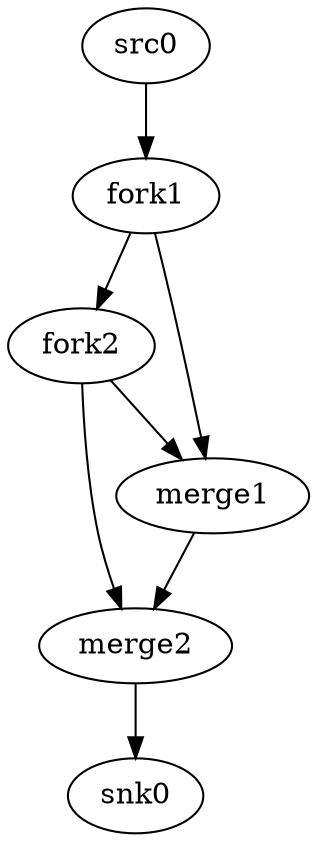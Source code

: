 digraph {
    src0 [mod="io"];
    snk0 [mod="io"];

    fork1 [mod="fork"];
    fork2 [mod="fork"];
    merge2 [mod="merge"];
    merge1 [mod="merge"];

    src0 -> fork1 [inp="inp0"];

    fork1 -> fork2 [out="out1",inp="inp0"];

    fork1 -> merge1 [out="out0",inp="inp0"];
    fork2 -> merge1 [out="out0",inp="inp1"];
    fork2 -> merge2 [out="out1",inp="inp1"];

    merge1 -> merge2 [out="out0",inp="inp0"];

    merge2 -> snk0 [out="out0"];
}
